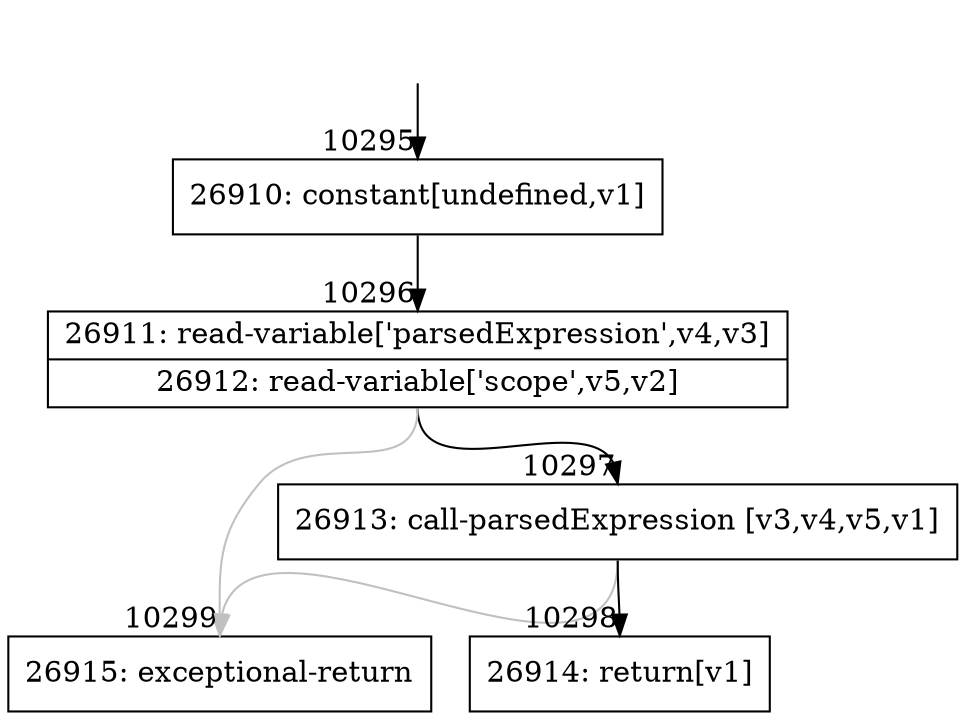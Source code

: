 digraph {
rankdir="TD"
BB_entry776[shape=none,label=""];
BB_entry776 -> BB10295 [tailport=s, headport=n, headlabel="    10295"]
BB10295 [shape=record label="{26910: constant[undefined,v1]}" ] 
BB10295 -> BB10296 [tailport=s, headport=n, headlabel="      10296"]
BB10296 [shape=record label="{26911: read-variable['parsedExpression',v4,v3]|26912: read-variable['scope',v5,v2]}" ] 
BB10296 -> BB10297 [tailport=s, headport=n, headlabel="      10297"]
BB10296 -> BB10299 [tailport=s, headport=n, color=gray, headlabel="      10299"]
BB10297 [shape=record label="{26913: call-parsedExpression [v3,v4,v5,v1]}" ] 
BB10297 -> BB10298 [tailport=s, headport=n, headlabel="      10298"]
BB10297 -> BB10299 [tailport=s, headport=n, color=gray]
BB10298 [shape=record label="{26914: return[v1]}" ] 
BB10299 [shape=record label="{26915: exceptional-return}" ] 
//#$~ 14167
}
